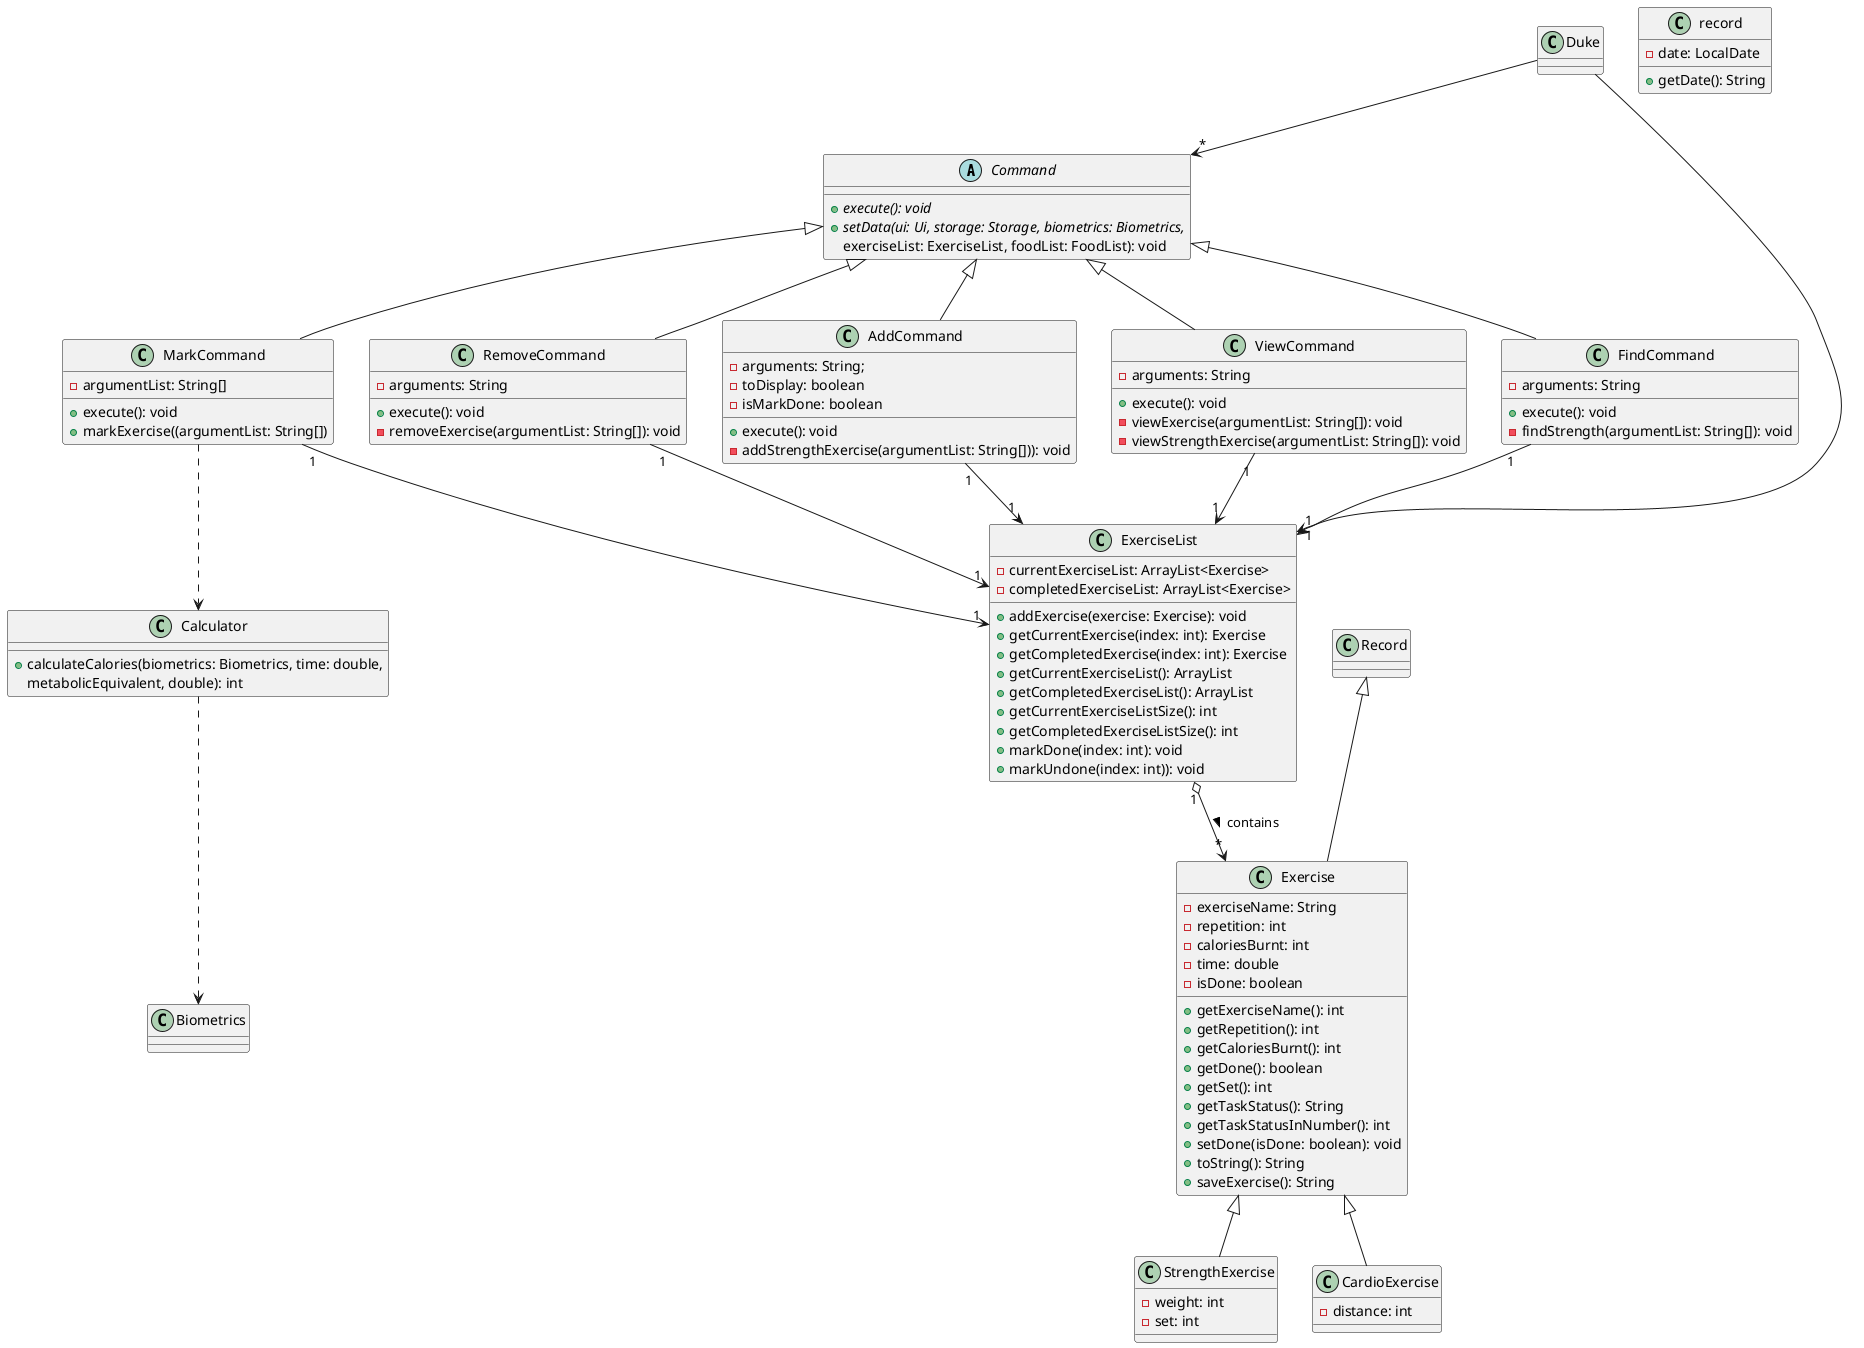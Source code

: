 @startuml
'https://plantuml.com/class-diagram

abstract class Command {
{abstract} +execute(): void
{abstract} +setData(ui: Ui, storage: Storage, biometrics: Biometrics,
exerciseList: ExerciseList, foodList: FoodList): void
}

class ExerciseList {
-currentExerciseList: ArrayList<Exercise>
-completedExerciseList: ArrayList<Exercise>
+addExercise(exercise: Exercise): void
+getCurrentExercise(index: int): Exercise
+getCompletedExercise(index: int): Exercise
+getCurrentExerciseList(): ArrayList
+getCompletedExerciseList(): ArrayList
+getCurrentExerciseListSize(): int
+getCompletedExerciseListSize(): int
+markDone(index: int): void
+markUndone(index: int)): void
}

class record {
-date: LocalDate
+getDate(): String
}

class Exercise {
-exerciseName: String
-repetition: int
-caloriesBurnt: int
-time: double
-isDone: boolean
+getExerciseName(): int
+getRepetition(): int
+getCaloriesBurnt(): int
+getDone(): boolean
+getSet(): int
+getTaskStatus(): String
+getTaskStatusInNumber(): int
+setDone(isDone: boolean): void
+toString(): String
+saveExercise(): String
}

class StrengthExercise {
-weight: int
-set: int
}

class CardioExercise{
-distance: int
}

class AddCommand {
-arguments: String;
-toDisplay: boolean
-isMarkDone: boolean
+execute(): void
-addStrengthExercise(argumentList: String[])): void
}

class ViewCommand {
-arguments: String
+execute(): void
-viewExercise(argumentList: String[]): void
-viewStrengthExercise(argumentList: String[]): void
}

class FindCommand {
-arguments: String
+execute(): void
-findStrength(argumentList: String[]): void
}

class RemoveCommand {
-arguments: String
+execute(): void
-removeExercise(argumentList: String[]): void
}

class MarkCommand {
-argumentList: String[]
+execute(): void
+markExercise((argumentList: String[])
}

class Calculator {
+calculateCalories(biometrics: Biometrics, time: double,
metabolicEquivalent, double): int
}

Duke --> "1"ExerciseList
Duke --> "*"Command
Command <|-- AddCommand
Command <|-- MarkCommand
Command <|-- ViewCommand
Command <|-- RemoveCommand
Command <|-- FindCommand
Record <|-- Exercise
ExerciseList "1" o--> "*"Exercise : contains >
Exercise <|-- StrengthExercise
Exercise <|-- CardioExercise
AddCommand "1"--> "1"ExerciseList
MarkCommand "1"--> "1"ExerciseList
MarkCommand ..> Calculator
Calculator ..> Biometrics
ViewCommand "1"--> "1"ExerciseList
RemoveCommand "1"--> "1"ExerciseList
FindCommand "1"--> "1"ExerciseList


@enduml